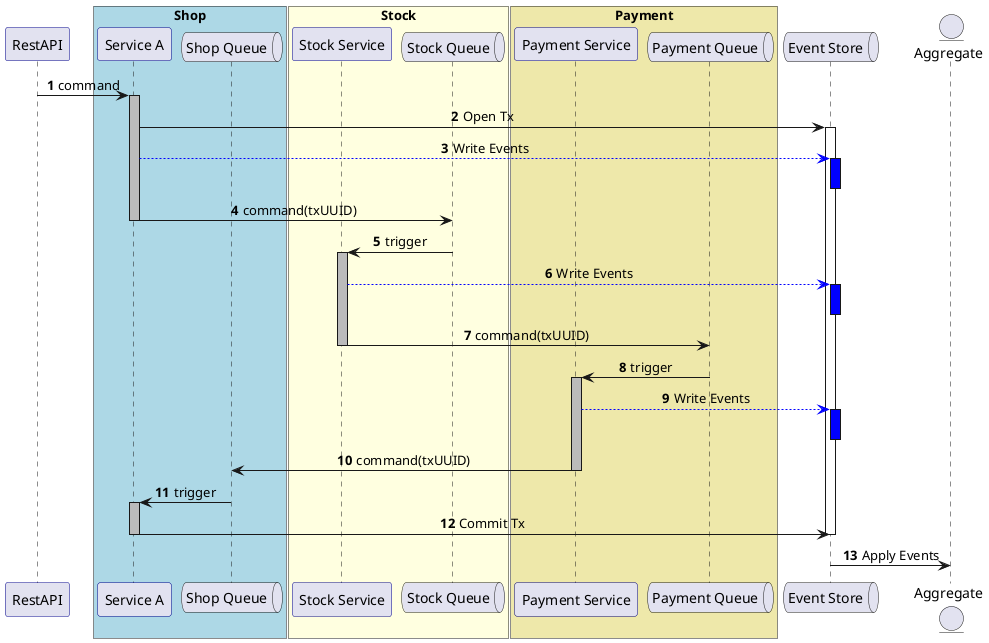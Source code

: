 @startuml "distributed-tx"

autonumber

skinparam sequence{
  ParticipantBorderColor DarkBlue
  QueueBorderColor DarkBlue
}


skinparam sequenceMessageAlign center

participant "RestAPI" as Rest

box "Shop" #LightBlue
participant "Service A" as A
queue "Shop Queue" as QueueA
end box
Box "Stock" #LightYellow
participant "Stock Service" as B
queue "Stock Queue" as QueueB
end box
Box "Payment" #PaleGoldenRod
participant "Payment Service" as C
queue "Payment Queue" as QueueC
end box
queue "Event Store" as EventStore

Entity "Aggregate" as Aggregate


Rest -> A : command
activate A #BBBBBB
A -> EventStore  : Open Tx
activate EventStore
A -[#0000FF]-> EventStore  : Write Events
activate EventStore #0000FF
deactivate EventStore
A -> QueueB  : command(txUUID)
deactivate A

B <- QueueB  : trigger
activate B #BBBBBB
B -[#0000FF]-> EventStore : Write Events
activate EventStore #0000FF
deactivate EventStore

B -> QueueC  : command(txUUID)
deactivate B
C <- QueueC  : trigger
activate C #BBBBBB
C -[#0000FF]-> EventStore : Write Events

activate EventStore #0000FF
deactivate EventStore
C -> QueueA  : command(txUUID)
deactivate C
A <- QueueA  : trigger
activate A #BBBBBB
A -> EventStore : Commit Tx

deactivate EventStore
deactivate A

EventStore -> Aggregate : Apply Events


@enduml